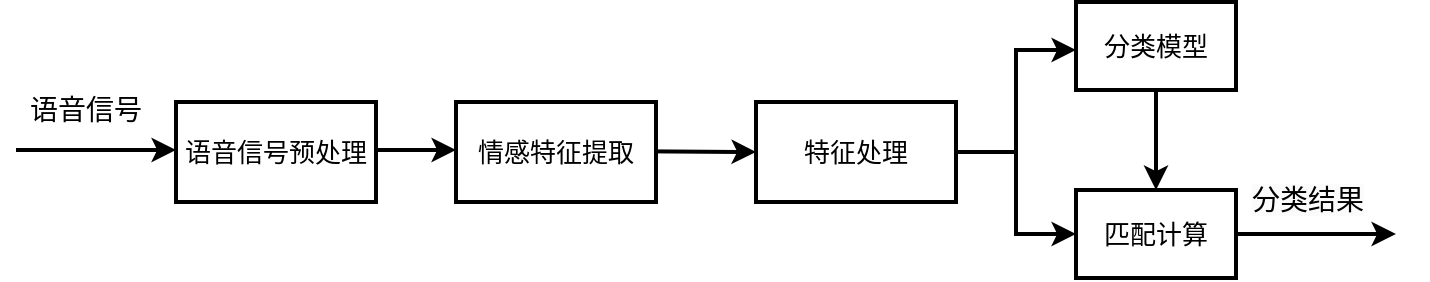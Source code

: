 <mxfile version="24.7.8">
  <diagram name="第 1 页" id="HV_a7Qr-SpxjuYT4WYrv">
    <mxGraphModel dx="1011" dy="551" grid="1" gridSize="10" guides="1" tooltips="1" connect="1" arrows="1" fold="1" page="1" pageScale="1" pageWidth="1654" pageHeight="2336" math="0" shadow="0">
      <root>
        <mxCell id="0" />
        <mxCell id="1" parent="0" />
        <mxCell id="ijuhpkJDmBFNBa4i1Gnt-1" value="" style="endArrow=classic;html=1;rounded=0;strokeWidth=2;" edge="1" parent="1">
          <mxGeometry width="50" height="50" relative="1" as="geometry">
            <mxPoint x="80" y="340" as="sourcePoint" />
            <mxPoint x="160" y="340" as="targetPoint" />
          </mxGeometry>
        </mxCell>
        <mxCell id="ijuhpkJDmBFNBa4i1Gnt-2" value="&lt;font style=&quot;font-size: 13px;&quot;&gt;语音信号预处理&lt;/font&gt;" style="rounded=0;whiteSpace=wrap;html=1;strokeWidth=2;" vertex="1" parent="1">
          <mxGeometry x="160" y="316" width="100" height="50" as="geometry" />
        </mxCell>
        <mxCell id="ijuhpkJDmBFNBa4i1Gnt-3" value="" style="endArrow=classic;html=1;rounded=0;strokeWidth=2;" edge="1" parent="1">
          <mxGeometry width="50" height="50" relative="1" as="geometry">
            <mxPoint x="260" y="340" as="sourcePoint" />
            <mxPoint x="300" y="340" as="targetPoint" />
          </mxGeometry>
        </mxCell>
        <mxCell id="ijuhpkJDmBFNBa4i1Gnt-5" value="" style="endArrow=classic;html=1;rounded=0;strokeWidth=2;" edge="1" parent="1">
          <mxGeometry width="50" height="50" relative="1" as="geometry">
            <mxPoint x="390" y="340.58" as="sourcePoint" />
            <mxPoint x="450" y="341" as="targetPoint" />
          </mxGeometry>
        </mxCell>
        <mxCell id="ijuhpkJDmBFNBa4i1Gnt-6" value="&lt;span style=&quot;font-size: 14px;&quot;&gt;语音信号&lt;/span&gt;" style="text;html=1;align=center;verticalAlign=middle;whiteSpace=wrap;rounded=0;" vertex="1" parent="1">
          <mxGeometry x="80" y="300" width="70" height="40" as="geometry" />
        </mxCell>
        <mxCell id="ijuhpkJDmBFNBa4i1Gnt-7" value="&lt;font style=&quot;font-size: 13px;&quot;&gt;情感特征提取&lt;/font&gt;" style="rounded=0;whiteSpace=wrap;html=1;strokeWidth=2;" vertex="1" parent="1">
          <mxGeometry x="300" y="316" width="100" height="50" as="geometry" />
        </mxCell>
        <mxCell id="ijuhpkJDmBFNBa4i1Gnt-8" value="&lt;font style=&quot;font-size: 13px;&quot;&gt;特征处理&lt;/font&gt;" style="rounded=0;whiteSpace=wrap;html=1;strokeWidth=2;" vertex="1" parent="1">
          <mxGeometry x="450" y="316" width="100" height="50" as="geometry" />
        </mxCell>
        <mxCell id="ijuhpkJDmBFNBa4i1Gnt-9" value="" style="endArrow=none;html=1;rounded=0;exitX=1;exitY=0.5;exitDx=0;exitDy=0;strokeWidth=2;" edge="1" parent="1">
          <mxGeometry width="50" height="50" relative="1" as="geometry">
            <mxPoint x="550" y="341" as="sourcePoint" />
            <mxPoint x="580" y="341" as="targetPoint" />
          </mxGeometry>
        </mxCell>
        <mxCell id="ijuhpkJDmBFNBa4i1Gnt-11" value="" style="endArrow=classic;startArrow=classic;html=1;rounded=0;exitX=0;exitY=0.5;exitDx=0;exitDy=0;strokeWidth=2;" edge="1" parent="1" source="ijuhpkJDmBFNBa4i1Gnt-15">
          <mxGeometry width="50" height="50" relative="1" as="geometry">
            <mxPoint x="580" y="380" as="sourcePoint" />
            <mxPoint x="610" y="290" as="targetPoint" />
            <Array as="points">
              <mxPoint x="580" y="382" />
              <mxPoint x="580" y="370" />
              <mxPoint x="580" y="340" />
              <mxPoint x="580" y="290" />
            </Array>
          </mxGeometry>
        </mxCell>
        <mxCell id="ijuhpkJDmBFNBa4i1Gnt-17" style="edgeStyle=orthogonalEdgeStyle;rounded=0;orthogonalLoop=1;jettySize=auto;html=1;exitX=0.5;exitY=1;exitDx=0;exitDy=0;entryX=0.5;entryY=0;entryDx=0;entryDy=0;strokeWidth=2;" edge="1" parent="1" source="ijuhpkJDmBFNBa4i1Gnt-13" target="ijuhpkJDmBFNBa4i1Gnt-15">
          <mxGeometry relative="1" as="geometry" />
        </mxCell>
        <mxCell id="ijuhpkJDmBFNBa4i1Gnt-13" value="&lt;span style=&quot;font-size: 13px;&quot;&gt;分类模型&lt;/span&gt;" style="rounded=0;whiteSpace=wrap;html=1;strokeWidth=2;" vertex="1" parent="1">
          <mxGeometry x="610" y="266" width="80" height="44" as="geometry" />
        </mxCell>
        <mxCell id="ijuhpkJDmBFNBa4i1Gnt-18" style="edgeStyle=orthogonalEdgeStyle;rounded=0;orthogonalLoop=1;jettySize=auto;html=1;strokeWidth=2;" edge="1" parent="1" source="ijuhpkJDmBFNBa4i1Gnt-15">
          <mxGeometry relative="1" as="geometry">
            <mxPoint x="770" y="382" as="targetPoint" />
          </mxGeometry>
        </mxCell>
        <mxCell id="ijuhpkJDmBFNBa4i1Gnt-15" value="&lt;span style=&quot;font-size: 13px;&quot;&gt;匹配计算&lt;/span&gt;" style="rounded=0;whiteSpace=wrap;html=1;strokeWidth=2;" vertex="1" parent="1">
          <mxGeometry x="610" y="360" width="80" height="44" as="geometry" />
        </mxCell>
        <mxCell id="ijuhpkJDmBFNBa4i1Gnt-19" value="&lt;span style=&quot;color: rgb(0, 0, 0); font-family: Helvetica; font-size: 14px; font-style: normal; font-variant-ligatures: normal; font-variant-caps: normal; font-weight: 400; letter-spacing: normal; orphans: 2; text-align: center; text-indent: 0px; text-transform: none; widows: 2; word-spacing: 0px; -webkit-text-stroke-width: 0px; white-space: normal; background-color: rgb(251, 251, 251); text-decoration-thickness: initial; text-decoration-style: initial; text-decoration-color: initial; display: inline !important; float: none;&quot;&gt;分类结果&lt;/span&gt;" style="text;whiteSpace=wrap;html=1;" vertex="1" parent="1">
          <mxGeometry x="696" y="350" width="90" height="40" as="geometry" />
        </mxCell>
      </root>
    </mxGraphModel>
  </diagram>
</mxfile>

